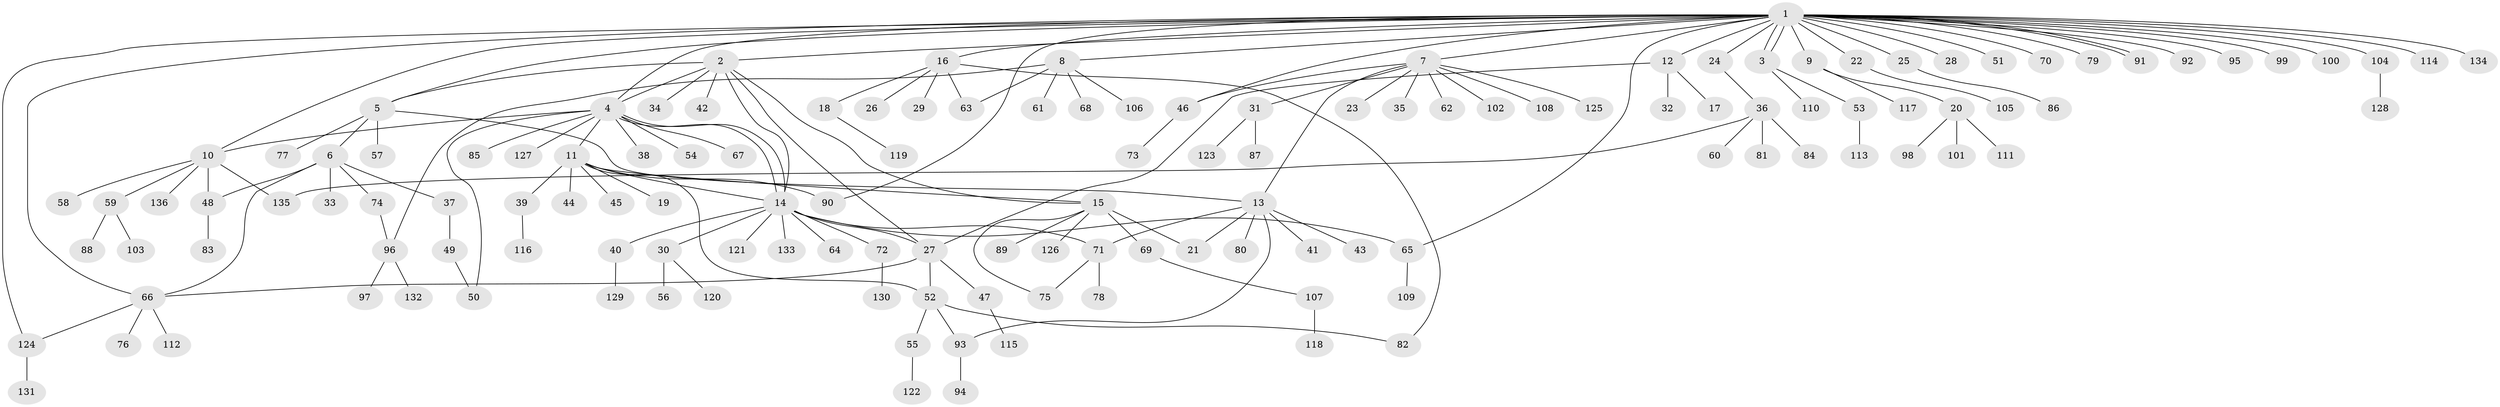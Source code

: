 // coarse degree distribution, {2: 0.1951219512195122, 5: 0.07317073170731707, 3: 0.0975609756097561, 7: 0.07317073170731707, 1: 0.4878048780487805, 6: 0.024390243902439025, 8: 0.024390243902439025, 24: 0.024390243902439025}
// Generated by graph-tools (version 1.1) at 2025/36/03/04/25 23:36:47]
// undirected, 136 vertices, 164 edges
graph export_dot {
  node [color=gray90,style=filled];
  1;
  2;
  3;
  4;
  5;
  6;
  7;
  8;
  9;
  10;
  11;
  12;
  13;
  14;
  15;
  16;
  17;
  18;
  19;
  20;
  21;
  22;
  23;
  24;
  25;
  26;
  27;
  28;
  29;
  30;
  31;
  32;
  33;
  34;
  35;
  36;
  37;
  38;
  39;
  40;
  41;
  42;
  43;
  44;
  45;
  46;
  47;
  48;
  49;
  50;
  51;
  52;
  53;
  54;
  55;
  56;
  57;
  58;
  59;
  60;
  61;
  62;
  63;
  64;
  65;
  66;
  67;
  68;
  69;
  70;
  71;
  72;
  73;
  74;
  75;
  76;
  77;
  78;
  79;
  80;
  81;
  82;
  83;
  84;
  85;
  86;
  87;
  88;
  89;
  90;
  91;
  92;
  93;
  94;
  95;
  96;
  97;
  98;
  99;
  100;
  101;
  102;
  103;
  104;
  105;
  106;
  107;
  108;
  109;
  110;
  111;
  112;
  113;
  114;
  115;
  116;
  117;
  118;
  119;
  120;
  121;
  122;
  123;
  124;
  125;
  126;
  127;
  128;
  129;
  130;
  131;
  132;
  133;
  134;
  135;
  136;
  1 -- 2;
  1 -- 3;
  1 -- 3;
  1 -- 4;
  1 -- 5;
  1 -- 7;
  1 -- 8;
  1 -- 9;
  1 -- 10;
  1 -- 12;
  1 -- 16;
  1 -- 22;
  1 -- 24;
  1 -- 25;
  1 -- 28;
  1 -- 46;
  1 -- 51;
  1 -- 65;
  1 -- 66;
  1 -- 70;
  1 -- 79;
  1 -- 90;
  1 -- 91;
  1 -- 91;
  1 -- 92;
  1 -- 95;
  1 -- 99;
  1 -- 100;
  1 -- 104;
  1 -- 114;
  1 -- 124;
  1 -- 134;
  2 -- 4;
  2 -- 5;
  2 -- 14;
  2 -- 15;
  2 -- 27;
  2 -- 34;
  2 -- 42;
  3 -- 53;
  3 -- 110;
  4 -- 10;
  4 -- 11;
  4 -- 14;
  4 -- 14;
  4 -- 38;
  4 -- 50;
  4 -- 54;
  4 -- 67;
  4 -- 85;
  4 -- 127;
  5 -- 6;
  5 -- 13;
  5 -- 57;
  5 -- 77;
  6 -- 33;
  6 -- 37;
  6 -- 48;
  6 -- 66;
  6 -- 74;
  7 -- 13;
  7 -- 23;
  7 -- 31;
  7 -- 35;
  7 -- 46;
  7 -- 62;
  7 -- 102;
  7 -- 108;
  7 -- 125;
  8 -- 61;
  8 -- 63;
  8 -- 68;
  8 -- 96;
  8 -- 106;
  9 -- 20;
  9 -- 117;
  10 -- 48;
  10 -- 58;
  10 -- 59;
  10 -- 135;
  10 -- 136;
  11 -- 14;
  11 -- 15;
  11 -- 19;
  11 -- 39;
  11 -- 44;
  11 -- 45;
  11 -- 52;
  11 -- 90;
  12 -- 17;
  12 -- 27;
  12 -- 32;
  13 -- 21;
  13 -- 41;
  13 -- 43;
  13 -- 71;
  13 -- 80;
  13 -- 93;
  14 -- 27;
  14 -- 30;
  14 -- 40;
  14 -- 64;
  14 -- 65;
  14 -- 71;
  14 -- 72;
  14 -- 121;
  14 -- 133;
  15 -- 21;
  15 -- 69;
  15 -- 75;
  15 -- 89;
  15 -- 126;
  16 -- 18;
  16 -- 26;
  16 -- 29;
  16 -- 63;
  16 -- 82;
  18 -- 119;
  20 -- 98;
  20 -- 101;
  20 -- 111;
  22 -- 105;
  24 -- 36;
  25 -- 86;
  27 -- 47;
  27 -- 52;
  27 -- 66;
  30 -- 56;
  30 -- 120;
  31 -- 87;
  31 -- 123;
  36 -- 60;
  36 -- 81;
  36 -- 84;
  36 -- 135;
  37 -- 49;
  39 -- 116;
  40 -- 129;
  46 -- 73;
  47 -- 115;
  48 -- 83;
  49 -- 50;
  52 -- 55;
  52 -- 82;
  52 -- 93;
  53 -- 113;
  55 -- 122;
  59 -- 88;
  59 -- 103;
  65 -- 109;
  66 -- 76;
  66 -- 112;
  66 -- 124;
  69 -- 107;
  71 -- 75;
  71 -- 78;
  72 -- 130;
  74 -- 96;
  93 -- 94;
  96 -- 97;
  96 -- 132;
  104 -- 128;
  107 -- 118;
  124 -- 131;
}
